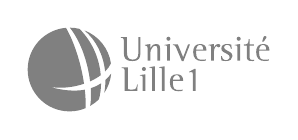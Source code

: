 \begin{tikzpicture}[yscale=-1, scale=0.015]
    \path[fill=gray] (0.394,-35.632) .. controls (10.443,-22.885) and (15.703,-4.96) .. (17.546,9.826) .. controls (20.894,8.322) and (23.955,6.558) .. (26.589,4.597) .. controls (25.448,-8.09) and (20.459,-22.555) .. (8.601,-34.61) .. controls (5.967,-35.257) and (3.221,-35.611) .. (0.394,-35.632) -- cycle(-2.892,-35.508) .. controls (-21.05,-33.977) and (-35.307,-18.756) .. (-35.307,-0.202) .. controls (-35.307,19.369) and (-19.442,35.235) .. (0.129,35.235) .. controls (4.998,35.235) and (9.637,34.255) .. (13.861,32.478) .. controls (13.924,27.349) and (13.637,22.103) .. (13.055,16.877) .. controls (4.225,18.465) and (-5.975,17.529) .. (-16.814,14.459) .. controls (-7.004,16.142) and (3.408,14.912) .. (12.403,11.844) .. controls (9.697,-6.618) and (3.599,-24.342) .. (-2.892,-35.508) -- cycle(12.852,-33.275) .. controls (22.731,-24.899) and (28.817,-12.47) .. (30.25,1.472) .. controls (32.43,-0.674) and (34.122,-2.979) .. (35.19,-5.375) .. controls (33.316,-18.183) and (24.588,-28.759) .. (12.852,-33.275) -- cycle(35.405,3.219) .. controls (33.956,5.255) and (32.337,7.059) .. (30.57,8.645) .. controls (30.527,12.225) and (30.196,15.872) .. (29.549,19.547) .. controls (32.745,14.793) and (34.829,9.227) .. (35.405,3.219) -- cycle(26.848,11.518) .. controls (24.181,13.281) and (21.257,14.645) .. (18.112,15.634) .. controls (18.527,21.697) and (18.315,26.934) .. (17.595,30.639) .. controls (20.321,29.092) and (22.819,27.191) .. (25.033,25.004) .. controls (26.081,21.195) and (26.764,16.59) .. (26.848,11.518) -- cycle;
    \path[fill=gray] (60.129,-14.616) .. controls (60.129,-13.596) and (60.064,-12.642) .. (59.934,-11.752) .. controls (59.804,-10.862) and (59.509,-10.097) .. (59.048,-9.457) .. controls (58.588,-8.817) and (57.903,-8.312) .. (56.993,-7.942) .. controls (56.083,-7.571) and (54.848,-7.386) .. (53.288,-7.386) .. controls (51.728,-7.386) and (50.479,-7.566) .. (49.538,-7.926) .. controls (48.598,-8.287) and (47.873,-8.787) .. (47.363,-9.427) .. controls (46.853,-10.066) and (46.518,-10.827) .. (46.358,-11.707) .. controls (46.198,-12.587) and (46.118,-13.557) .. (46.118,-14.616) -- (46.118,-24.607) .. controls (46.118,-25.167) and (46.059,-25.612) .. (45.938,-25.942) .. controls (45.819,-26.272) and (45.649,-26.517) .. (45.429,-26.677) .. controls (45.209,-26.836) and (44.938,-26.941) .. (44.618,-26.991) .. controls (44.298,-27.041) and (43.928,-27.067) .. (43.508,-27.067) -- (43.508,-27.666) -- (48.788,-27.666) -- (48.788,-24.607) -- (48.788,-14.616) .. controls (48.788,-13.856) and (48.848,-13.111) .. (48.968,-12.381) .. controls (49.088,-11.652) and (49.313,-11.001) .. (49.643,-10.431) .. controls (49.973,-9.861) and (50.438,-9.406) .. (51.038,-9.066) .. controls (51.638,-8.726) and (52.428,-8.556) .. (53.409,-8.556) .. controls (54.489,-8.556) and (55.358,-8.706) .. (56.019,-9.006) .. controls (56.679,-9.306) and (57.184,-9.721) .. (57.534,-10.252) .. controls (57.884,-10.782) and (58.119,-11.417) .. (58.239,-12.157) .. controls (58.359,-12.897) and (58.419,-13.717) .. (58.419,-14.616) -- (58.419,-24.607) -- (58.419,-27.666) -- (60.129,-27.666) -- (60.129,-24.607) -- cycle;
    \path[fill=gray] (66.171,-7.717) -- (66.171,-18.607) .. controls (66.171,-19.067) and (66.091,-19.421) .. (65.931,-19.671) .. controls (65.772,-19.921) and (65.576,-20.111) .. (65.346,-20.241) .. controls (65.116,-20.371) and (64.871,-20.451) .. (64.611,-20.482) .. controls (64.351,-20.512) and (64.111,-20.537) .. (63.892,-20.556) -- (63.892,-21.067) -- (68.511,-21.787) -- (68.511,-17.827) -- (68.572,-17.827) .. controls (68.672,-18.107) and (68.837,-18.471) .. (69.067,-18.922) .. controls (69.296,-19.372) and (69.601,-19.807) .. (69.981,-20.227) .. controls (70.361,-20.646) and (70.826,-21.012) .. (71.376,-21.322) .. controls (71.927,-21.632) and (72.572,-21.787) .. (73.311,-21.787) .. controls (74.112,-21.787) and (74.742,-21.682) .. (75.201,-21.472) .. controls (75.661,-21.262) and (76.011,-20.962) .. (76.252,-20.572) .. controls (76.492,-20.182) and (76.642,-19.707) .. (76.702,-19.147) .. controls (76.761,-18.587) and (76.791,-17.957) .. (76.791,-17.257) -- (76.791,-7.717) -- (74.451,-7.717) -- (74.451,-16.596) .. controls (74.451,-17.237) and (74.441,-17.792) .. (74.421,-18.262) .. controls (74.402,-18.732) and (74.327,-19.122) .. (74.197,-19.432) .. controls (74.067,-19.742) and (73.867,-19.972) .. (73.597,-20.122) .. controls (73.326,-20.272) and (72.942,-20.346) .. (72.442,-20.346) .. controls (72.002,-20.346) and (71.547,-20.157) .. (71.077,-19.777) .. controls (70.607,-19.397) and (70.182,-18.907) .. (69.802,-18.307) .. controls (69.422,-17.707) and (69.112,-17.037) .. (68.872,-16.297) .. controls (68.631,-15.557) and (68.511,-14.826) .. (68.511,-14.106) -- (68.511,-7.717) -- cycle;
    \path[fill=gray] (82.811,-19.207) .. controls (82.811,-19.667) and (82.736,-19.992) .. (82.586,-20.182) .. controls (82.436,-20.372) and (82.246,-20.491) .. (82.016,-20.541) .. controls (81.786,-20.592) and (81.536,-20.602) .. (81.266,-20.572) .. controls (80.996,-20.542) and (80.751,-20.537) .. (80.53,-20.556) -- (80.53,-21.067) -- (85.151,-21.787) -- (85.151,-7.687) -- (82.811,-7.687) -- cycle(83.89,-24.547) .. controls (83.411,-24.547) and (83.006,-24.712) .. (82.676,-25.042) .. controls (82.346,-25.372) and (82.181,-25.776) .. (82.181,-26.256) .. controls (82.181,-26.737) and (82.346,-27.142) .. (82.676,-27.472) .. controls (83.006,-27.802) and (83.411,-27.966) .. (83.89,-27.966) .. controls (84.371,-27.966) and (84.776,-27.802) .. (85.106,-27.472) .. controls (85.436,-27.142) and (85.6,-26.737) .. (85.601,-26.256) .. controls (85.6,-25.776) and (85.436,-25.372) .. (85.106,-25.042) .. controls (84.776,-24.712) and (84.371,-24.547) .. (83.89,-24.547) -- cycle;
    \path[fill=gray] (90.621,-18.217) .. controls (90.441,-18.637) and (90.266,-19.012) .. (90.096,-19.342) .. controls (89.926,-19.672) and (89.731,-19.956) .. (89.511,-20.196) .. controls (89.291,-20.436) and (89.021,-20.621) .. (88.701,-20.751) .. controls (88.381,-20.881) and (87.991,-20.956) .. (87.531,-20.976) -- (87.531,-21.486) -- (91.821,-21.486) -- (96.351,-10.567) -- (100.491,-21.486) -- (102.111,-21.486) -- (96.621,-7.386) -- (95.211,-7.386) -- cycle;
    \path[fill=gray] (115.657,-7.926) .. controls (115.297,-7.787) and (114.842,-7.662) .. (114.292,-7.552) .. controls (113.742,-7.441) and (113.007,-7.386) .. (112.087,-7.386) .. controls (109.747,-7.386) and (107.952,-8.016) .. (106.702,-9.276) .. controls (105.452,-10.537) and (104.827,-12.437) .. (104.827,-14.977) .. controls (104.827,-17.177) and (105.302,-18.861) .. (106.252,-20.032) .. controls (107.202,-21.202) and (108.757,-21.787) .. (110.917,-21.787) .. controls (111.597,-21.787) and (112.247,-21.692) .. (112.867,-21.502) .. controls (113.487,-21.311) and (114.032,-21.011) .. (114.502,-20.602) .. controls (114.972,-20.192) and (115.347,-19.677) .. (115.627,-19.057) .. controls (115.907,-18.436) and (116.047,-17.686) .. (116.047,-16.806) -- (116.047,-16.147) -- (107.317,-16.147) .. controls (107.317,-14.227) and (107.407,-12.752) .. (107.587,-11.722) .. controls (107.767,-10.692) and (108.092,-9.937) .. (108.562,-9.457) .. controls (109.032,-8.977) and (109.667,-8.697) .. (110.467,-8.617) .. controls (111.267,-8.537) and (112.297,-8.497) .. (113.557,-8.497) .. controls (113.897,-8.497) and (114.257,-8.522) .. (114.637,-8.572) .. controls (115.017,-8.622) and (115.357,-8.727) .. (115.657,-8.887) -- cycle(113.377,-17.137) .. controls (113.377,-17.537) and (113.337,-17.966) .. (113.257,-18.427) .. controls (113.177,-18.887) and (113.032,-19.317) .. (112.822,-19.717) .. controls (112.612,-20.116) and (112.322,-20.446) .. (111.952,-20.706) .. controls (111.582,-20.966) and (111.107,-21.096) .. (110.527,-21.096) .. controls (109.967,-21.096) and (109.482,-20.941) .. (109.072,-20.631) .. controls (108.662,-20.321) and (108.327,-19.956) .. (108.067,-19.536) .. controls (107.807,-19.116) and (107.617,-18.681) .. (107.497,-18.232) .. controls (107.377,-17.782) and (107.317,-17.417) .. (107.317,-17.137) -- cycle;
    \path[fill=gray] (120.016,-7.717) -- (120.016,-19.207) .. controls (120.016,-19.667) and (119.941,-19.992) .. (119.791,-20.182) .. controls (119.641,-20.372) and (119.452,-20.491) .. (119.222,-20.541) .. controls (118.991,-20.592) and (118.741,-20.602) .. (118.471,-20.572) .. controls (118.201,-20.542) and (117.956,-20.537) .. (117.737,-20.556) -- (117.737,-21.067) -- (122.356,-21.787) -- (122.356,-18.577) -- (122.417,-18.577) .. controls (122.556,-18.956) and (122.731,-19.336) .. (122.941,-19.717) .. controls (123.151,-20.097) and (123.411,-20.442) .. (123.721,-20.752) .. controls (124.031,-21.061) and (124.401,-21.311) .. (124.831,-21.502) .. controls (125.261,-21.692) and (125.756,-21.787) .. (126.316,-21.787) .. controls (126.656,-21.787) and (126.992,-21.672) .. (127.322,-21.442) .. controls (127.651,-21.211) and (127.816,-20.866) .. (127.816,-20.407) .. controls (127.816,-19.967) and (127.676,-19.622) .. (127.396,-19.372) .. controls (127.116,-19.122) and (126.776,-18.997) .. (126.376,-18.997) .. controls (126.156,-18.997) and (125.962,-19.052) .. (125.791,-19.162) .. controls (125.621,-19.272) and (125.471,-19.387) .. (125.341,-19.506) .. controls (125.212,-19.627) and (125.092,-19.741) .. (124.981,-19.852) .. controls (124.871,-19.962) and (124.766,-20.017) .. (124.666,-20.017) .. controls (124.526,-20.017) and (124.331,-19.922) .. (124.082,-19.732) .. controls (123.832,-19.542) and (123.577,-19.242) .. (123.317,-18.832) .. controls (123.057,-18.422) and (122.832,-17.897) .. (122.641,-17.257) .. controls (122.451,-16.616) and (122.356,-15.846) .. (122.356,-14.947) -- (122.356,-7.717) -- cycle;
    \path[fill=gray] (136.743,-17.736) .. controls (136.683,-17.976) and (136.623,-18.286) .. (136.563,-18.666) .. controls (136.503,-19.047) and (136.373,-19.417) .. (136.173,-19.777) .. controls (135.973,-20.136) and (135.668,-20.446) .. (135.258,-20.706) .. controls (134.848,-20.966) and (134.263,-21.096) .. (133.503,-21.096) .. controls (133.223,-21.096) and (132.938,-21.046) .. (132.648,-20.947) .. controls (132.358,-20.847) and (132.093,-20.707) .. (131.853,-20.527) .. controls (131.613,-20.347) and (131.413,-20.122) .. (131.253,-19.852) .. controls (131.093,-19.582) and (131.013,-19.267) .. (131.013,-18.906) .. controls (131.013,-18.486) and (131.158,-18.107) .. (131.448,-17.767) .. controls (131.738,-17.427) and (132.093,-17.122) .. (132.513,-16.852) .. controls (132.933,-16.581) and (133.393,-16.326) .. (133.893,-16.087) .. controls (134.393,-15.847) and (134.853,-15.607) .. (135.273,-15.367) .. controls (135.653,-15.167) and (136.013,-14.952) .. (136.353,-14.722) .. controls (136.693,-14.491) and (136.988,-14.226) .. (137.238,-13.926) .. controls (137.488,-13.626) and (137.688,-13.277) .. (137.838,-12.877) .. controls (137.988,-12.477) and (138.063,-11.997) .. (138.063,-11.437) .. controls (138.063,-10.137) and (137.563,-9.136) .. (136.563,-8.436) .. controls (135.563,-7.736) and (134.223,-7.386) .. (132.543,-7.386) .. controls (131.703,-7.386) and (130.948,-7.441) .. (130.278,-7.552) .. controls (129.608,-7.662) and (129.073,-7.787) .. (128.673,-7.926) -- (128.463,-11.557) -- (129.094,-11.557) .. controls (129.173,-11.296) and (129.268,-10.966) .. (129.378,-10.566) .. controls (129.488,-10.166) and (129.668,-9.781) .. (129.918,-9.412) .. controls (130.168,-9.042) and (130.518,-8.727) .. (130.968,-8.467) .. controls (131.418,-8.207) and (132.013,-8.077) .. (132.753,-8.077) .. controls (133.233,-8.077) and (133.658,-8.172) .. (134.028,-8.362) .. controls (134.398,-8.552) and (134.708,-8.787) .. (134.958,-9.067) .. controls (135.208,-9.347) and (135.398,-9.642) .. (135.528,-9.952) .. controls (135.658,-10.262) and (135.723,-10.547) .. (135.723,-10.807) .. controls (135.723,-11.347) and (135.513,-11.822) .. (135.093,-12.232) .. controls (134.673,-12.642) and (134.173,-13.017) .. (133.593,-13.357) .. controls (133.013,-13.696) and (132.413,-14.016) .. (131.793,-14.316) .. controls (131.173,-14.616) and (130.653,-14.916) .. (130.233,-15.217) .. controls (129.633,-15.657) and (129.224,-16.087) .. (129.003,-16.507) .. controls (128.783,-16.927) and (128.673,-17.447) .. (128.673,-18.067) .. controls (128.673,-18.767) and (128.818,-19.352) .. (129.108,-19.822) .. controls (129.398,-20.292) and (129.778,-20.672) .. (130.248,-20.962) .. controls (130.718,-21.252) and (131.248,-21.462) .. (131.838,-21.592) .. controls (132.428,-21.722) and (133.033,-21.787) .. (133.653,-21.787) .. controls (134.273,-21.787) and (134.918,-21.727) .. (135.588,-21.607) .. controls (136.258,-21.487) and (136.764,-21.377) .. (137.104,-21.277) -- (137.403,-17.736) -- cycle;
    \path[fill=gray] (142.284,-19.207) .. controls (142.284,-19.667) and (142.208,-19.992) .. (142.058,-20.182) .. controls (141.908,-20.372) and (141.718,-20.491) .. (141.488,-20.541) .. controls (141.259,-20.592) and (141.009,-20.602) .. (140.739,-20.572) .. controls (140.469,-20.542) and (140.223,-20.537) .. (140.003,-20.556) -- (140.003,-21.067) -- (144.624,-21.787) -- (144.624,-7.687) -- (142.284,-7.687) -- cycle(143.363,-24.547) .. controls (142.883,-24.547) and (142.478,-24.712) .. (142.149,-25.042) .. controls (141.819,-25.372) and (141.654,-25.776) .. (141.654,-26.256) .. controls (141.654,-26.737) and (141.819,-27.142) .. (142.149,-27.472) .. controls (142.478,-27.802) and (142.883,-27.966) .. (143.363,-27.966) .. controls (143.843,-27.966) and (144.249,-27.802) .. (144.578,-27.472) .. controls (144.908,-27.142) and (145.073,-26.737) .. (145.073,-26.256) .. controls (145.073,-25.776) and (144.908,-25.372) .. (144.578,-25.042) .. controls (144.249,-24.712) and (143.843,-24.547) .. (143.363,-24.547) -- cycle;
    \path[fill=gray] (156.483,-7.506) .. controls (156.244,-7.467) and (156.004,-7.437) .. (155.764,-7.417) .. controls (155.524,-7.396) and (155.284,-7.386) .. (155.043,-7.386) .. controls (153.904,-7.386) and (153.019,-7.461) .. (152.389,-7.612) .. controls (151.758,-7.762) and (151.284,-8.012) .. (150.964,-8.362) .. controls (150.644,-8.712) and (150.449,-9.172) .. (150.379,-9.742) .. controls (150.309,-10.311) and (150.273,-11.016) .. (150.273,-11.857) -- (150.273,-20.497) -- (147.844,-20.497) -- (147.844,-21.486) .. controls (148.444,-21.486) and (148.994,-21.511) .. (149.493,-21.561) .. controls (149.993,-21.611) and (150.413,-21.777) .. (150.754,-22.057) .. controls (151.094,-22.337) and (151.359,-22.782) .. (151.549,-23.392) .. controls (151.739,-24.001) and (151.833,-24.866) .. (151.833,-25.986) -- (152.613,-25.986) -- (152.613,-21.486) -- (156.184,-21.486) -- (156.184,-20.497) -- (152.613,-20.497) -- (152.613,-10.717) .. controls (152.613,-10.157) and (152.673,-9.716) .. (152.793,-9.396) .. controls (152.913,-9.076) and (153.088,-8.841) .. (153.319,-8.691) .. controls (153.549,-8.542) and (153.829,-8.452) .. (154.159,-8.422) .. controls (154.488,-8.392) and (154.864,-8.377) .. (155.284,-8.377) .. controls (155.484,-8.377) and (155.679,-8.392) .. (155.869,-8.422) .. controls (156.059,-8.452) and (156.264,-8.487) .. (156.483,-8.527) -- cycle;
    \path[fill=gray] (168.978,-7.926) .. controls (168.618,-7.787) and (168.162,-7.662) .. (167.613,-7.552) .. controls (167.063,-7.441) and (166.327,-7.386) .. (165.407,-7.386) .. controls (163.067,-7.386) and (161.272,-8.016) .. (160.022,-9.276) .. controls (158.772,-10.537) and (158.147,-12.437) .. (158.147,-14.977) .. controls (158.147,-17.177) and (158.622,-18.861) .. (159.572,-20.032) .. controls (160.522,-21.202) and (162.077,-21.787) .. (164.237,-21.787) .. controls (164.917,-21.787) and (165.567,-21.692) .. (166.187,-21.502) .. controls (166.807,-21.311) and (167.352,-21.011) .. (167.822,-20.602) .. controls (168.292,-20.192) and (168.667,-19.677) .. (168.947,-19.057) .. controls (169.228,-18.436) and (169.368,-17.686) .. (169.368,-16.806) -- (169.368,-16.147) -- (160.637,-16.147) .. controls (160.637,-14.227) and (160.727,-12.752) .. (160.907,-11.722) .. controls (161.087,-10.692) and (161.412,-9.937) .. (161.882,-9.457) .. controls (162.352,-8.977) and (162.987,-8.697) .. (163.787,-8.617) .. controls (164.587,-8.537) and (165.617,-8.497) .. (166.877,-8.497) .. controls (167.217,-8.497) and (167.577,-8.522) .. (167.957,-8.572) .. controls (168.337,-8.622) and (168.677,-8.727) .. (168.978,-8.887) -- cycle(166.697,-17.137) .. controls (166.697,-17.537) and (166.657,-17.966) .. (166.577,-18.427) .. controls (166.497,-18.887) and (166.352,-19.317) .. (166.142,-19.717) .. controls (165.932,-20.116) and (165.642,-20.446) .. (165.273,-20.706) .. controls (164.903,-20.966) and (164.427,-21.096) .. (163.847,-21.096) .. controls (163.287,-21.096) and (162.802,-20.941) .. (162.392,-20.631) .. controls (161.982,-20.321) and (161.647,-19.956) .. (161.387,-19.536) .. controls (161.127,-19.116) and (160.937,-18.681) .. (160.817,-18.232) .. controls (160.697,-17.782) and (160.637,-17.417) .. (160.637,-17.137) -- cycle(164.264,-27.306) .. controls (164.404,-27.767) and (164.569,-28.087) .. (164.759,-28.267) .. controls (164.949,-28.447) and (165.304,-28.537) .. (165.824,-28.537) .. controls (166.084,-28.537) and (166.324,-28.442) .. (166.544,-28.252) .. controls (166.764,-28.061) and (166.874,-27.846) .. (166.874,-27.607) .. controls (166.874,-27.387) and (166.829,-27.192) .. (166.739,-27.022) .. controls (166.649,-26.851) and (166.494,-26.626) .. (166.274,-26.347) -- (164.534,-23.887) -- (163.244,-23.887) -- cycle;
    \path[fill=gray] (46.821,0.99) .. controls (46.821,0.429) and (46.761,-0.016) .. (46.641,-0.346) .. controls (46.521,-0.676) and (46.351,-0.921) .. (46.131,-1.081) .. controls (45.911,-1.24) and (45.636,-1.345) .. (45.305,-1.395) .. controls (44.975,-1.446) and (44.61,-1.47) .. (44.21,-1.47) -- (44.21,-2.07) -- (49.49,-2.07) -- (49.49,0.99) -- (49.49,14.85) .. controls (49.49,15.27) and (49.51,15.604) .. (49.55,15.854) .. controls (49.59,16.104) and (49.68,16.294) .. (49.82,16.424) .. controls (49.96,16.554) and (50.166,16.639) .. (50.436,16.679) .. controls (50.706,16.719) and (51.071,16.739) .. (51.53,16.739) -- (53.541,16.739) .. controls (54.18,16.739) and (54.705,16.679) .. (55.115,16.559) .. controls (55.525,16.439) and (55.861,16.255) .. (56.12,16.005) .. controls (56.38,15.755) and (56.586,15.43) .. (56.735,15.03) .. controls (56.885,14.63) and (57.02,14.149) .. (57.14,13.589) -- (57.38,12.329) -- (57.77,12.329) -- (57.53,17.909) -- (46.821,17.909) -- cycle;
    \path[fill=gray] (62.029,6.389) .. controls (62.029,5.929) and (61.954,5.604) .. (61.804,5.414) .. controls (61.654,5.224) and (61.464,5.104) .. (61.234,5.054) .. controls (61.004,5.004) and (60.755,4.994) .. (60.484,5.024) .. controls (60.214,5.054) and (59.969,5.059) .. (59.749,5.04) -- (59.749,4.529) -- (64.369,3.809) -- (64.369,17.909) -- (62.029,17.909) -- cycle(63.109,1.049) .. controls (62.629,1.049) and (62.224,0.884) .. (61.894,0.554) .. controls (61.564,0.224) and (61.4,-0.18) .. (61.4,-0.66) .. controls (61.4,-1.141) and (61.564,-1.546) .. (61.894,-1.876) .. controls (62.224,-2.205) and (62.629,-2.37) .. (63.109,-2.37) .. controls (63.589,-2.37) and (63.994,-2.205) .. (64.324,-1.876) .. controls (64.654,-1.546) and (64.819,-1.141) .. (64.819,-0.66) .. controls (64.819,-0.18) and (64.654,0.224) .. (64.324,0.554) .. controls (63.994,0.884) and (63.589,1.049) .. (63.109,1.049) -- cycle;
    \path[fill=gray] (70.049,-0.361) .. controls (70.049,-0.801) and (69.974,-1.116) .. (69.825,-1.306) .. controls (69.675,-1.496) and (69.485,-1.615) .. (69.255,-1.665) .. controls (69.025,-1.716) and (68.775,-1.731) .. (68.504,-1.711) .. controls (68.234,-1.691) and (67.989,-1.691) .. (67.77,-1.71) -- (67.77,-2.22) -- (72.389,-2.941) -- (72.389,17.909) -- (70.049,17.909) -- cycle;
    \path[fill=gray] (78.37,-0.361) .. controls (78.37,-0.801) and (78.295,-1.116) .. (78.145,-1.306) .. controls (77.995,-1.496) and (77.805,-1.615) .. (77.575,-1.665) .. controls (77.345,-1.716) and (77.095,-1.731) .. (76.825,-1.711) .. controls (76.555,-1.691) and (76.31,-1.691) .. (76.09,-1.71) -- (76.09,-2.22) -- (80.71,-2.941) -- (80.71,17.909) -- (78.37,17.909) -- cycle;
    \path[fill=gray] (95.93,17.669) .. controls (95.57,17.809) and (95.115,17.934) .. (94.565,18.044) .. controls (94.015,18.155) and (93.28,18.21) .. (92.36,18.21) .. controls (90.02,18.21) and (88.225,17.58) .. (86.975,16.32) .. controls (85.725,15.059) and (85.1,13.159) .. (85.1,10.619) .. controls (85.1,8.419) and (85.575,6.734) .. (86.525,5.564) .. controls (87.475,4.394) and (89.03,3.809) .. (91.19,3.809) .. controls (91.87,3.809) and (92.52,3.904) .. (93.14,4.095) .. controls (93.76,4.285) and (94.305,4.585) .. (94.775,4.995) .. controls (95.245,5.404) and (95.62,5.919) .. (95.9,6.539) .. controls (96.18,7.16) and (96.32,7.91) .. (96.32,8.79) -- (96.32,9.449) -- (87.59,9.449) .. controls (87.59,11.369) and (87.68,12.844) .. (87.86,13.874) .. controls (88.04,14.904) and (88.365,15.659) .. (88.835,16.139) .. controls (89.305,16.619) and (89.94,16.899) .. (90.74,16.979) .. controls (91.54,17.059) and (92.57,17.099) .. (93.83,17.099) .. controls (94.17,17.099) and (94.53,17.074) .. (94.91,17.024) .. controls (95.29,16.974) and (95.63,16.869) .. (95.93,16.709) -- cycle(93.65,8.459) .. controls (93.65,8.059) and (93.61,7.63) .. (93.53,7.169) .. controls (93.45,6.709) and (93.305,6.279) .. (93.095,5.879) .. controls (92.885,5.48) and (92.595,5.15) .. (92.225,4.89) .. controls (91.855,4.63) and (91.38,4.5) .. (90.8,4.5) .. controls (90.24,4.5) and (89.755,4.655) .. (89.345,4.965) .. controls (88.935,5.275) and (88.6,5.64) .. (88.34,6.06) .. controls (88.08,6.48) and (87.89,6.915) .. (87.77,7.364) .. controls (87.65,7.814) and (87.59,8.179) .. (87.59,8.459) -- cycle;
    \path[fill=gray] (104.549,17.909) -- (104.549,3.84) .. controls (104.549,3.059) and (104.459,2.534) .. (104.279,2.264) .. controls (104.099,1.994) and (103.689,1.859) .. (103.049,1.859) .. controls (102.769,1.859) and (102.454,1.909) .. (102.104,2.009) .. controls (101.754,2.11) and (101.489,2.2) .. (101.309,2.28) -- (101.309,1.77) -- (105.959,-0.78) -- (106.889,-0.78) -- (106.889,17.909) -- cycle;
\end{tikzpicture}
